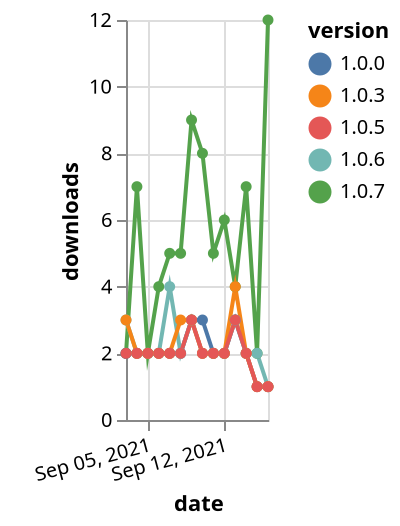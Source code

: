 {"$schema": "https://vega.github.io/schema/vega-lite/v5.json", "description": "A simple bar chart with embedded data.", "data": {"values": [{"date": "2021-09-03", "total": 3253, "delta": 2, "version": "1.0.7"}, {"date": "2021-09-04", "total": 3260, "delta": 7, "version": "1.0.7"}, {"date": "2021-09-05", "total": 3262, "delta": 2, "version": "1.0.7"}, {"date": "2021-09-06", "total": 3266, "delta": 4, "version": "1.0.7"}, {"date": "2021-09-07", "total": 3271, "delta": 5, "version": "1.0.7"}, {"date": "2021-09-08", "total": 3276, "delta": 5, "version": "1.0.7"}, {"date": "2021-09-09", "total": 3285, "delta": 9, "version": "1.0.7"}, {"date": "2021-09-10", "total": 3293, "delta": 8, "version": "1.0.7"}, {"date": "2021-09-11", "total": 3298, "delta": 5, "version": "1.0.7"}, {"date": "2021-09-12", "total": 3304, "delta": 6, "version": "1.0.7"}, {"date": "2021-09-13", "total": 3308, "delta": 4, "version": "1.0.7"}, {"date": "2021-09-14", "total": 3315, "delta": 7, "version": "1.0.7"}, {"date": "2021-09-15", "total": 3317, "delta": 2, "version": "1.0.7"}, {"date": "2021-09-16", "total": 3329, "delta": 12, "version": "1.0.7"}, {"date": "2021-09-03", "total": 2519, "delta": 2, "version": "1.0.0"}, {"date": "2021-09-04", "total": 2521, "delta": 2, "version": "1.0.0"}, {"date": "2021-09-05", "total": 2523, "delta": 2, "version": "1.0.0"}, {"date": "2021-09-06", "total": 2525, "delta": 2, "version": "1.0.0"}, {"date": "2021-09-07", "total": 2527, "delta": 2, "version": "1.0.0"}, {"date": "2021-09-08", "total": 2529, "delta": 2, "version": "1.0.0"}, {"date": "2021-09-09", "total": 2532, "delta": 3, "version": "1.0.0"}, {"date": "2021-09-10", "total": 2535, "delta": 3, "version": "1.0.0"}, {"date": "2021-09-11", "total": 2537, "delta": 2, "version": "1.0.0"}, {"date": "2021-09-12", "total": 2539, "delta": 2, "version": "1.0.0"}, {"date": "2021-09-13", "total": 2542, "delta": 3, "version": "1.0.0"}, {"date": "2021-09-14", "total": 2544, "delta": 2, "version": "1.0.0"}, {"date": "2021-09-15", "total": 2545, "delta": 1, "version": "1.0.0"}, {"date": "2021-09-16", "total": 2546, "delta": 1, "version": "1.0.0"}, {"date": "2021-09-03", "total": 4947, "delta": 3, "version": "1.0.6"}, {"date": "2021-09-04", "total": 4949, "delta": 2, "version": "1.0.6"}, {"date": "2021-09-05", "total": 4951, "delta": 2, "version": "1.0.6"}, {"date": "2021-09-06", "total": 4953, "delta": 2, "version": "1.0.6"}, {"date": "2021-09-07", "total": 4957, "delta": 4, "version": "1.0.6"}, {"date": "2021-09-08", "total": 4959, "delta": 2, "version": "1.0.6"}, {"date": "2021-09-09", "total": 4962, "delta": 3, "version": "1.0.6"}, {"date": "2021-09-10", "total": 4964, "delta": 2, "version": "1.0.6"}, {"date": "2021-09-11", "total": 4966, "delta": 2, "version": "1.0.6"}, {"date": "2021-09-12", "total": 4968, "delta": 2, "version": "1.0.6"}, {"date": "2021-09-13", "total": 4971, "delta": 3, "version": "1.0.6"}, {"date": "2021-09-14", "total": 4973, "delta": 2, "version": "1.0.6"}, {"date": "2021-09-15", "total": 4975, "delta": 2, "version": "1.0.6"}, {"date": "2021-09-16", "total": 4976, "delta": 1, "version": "1.0.6"}, {"date": "2021-09-03", "total": 3572, "delta": 3, "version": "1.0.3"}, {"date": "2021-09-04", "total": 3574, "delta": 2, "version": "1.0.3"}, {"date": "2021-09-05", "total": 3576, "delta": 2, "version": "1.0.3"}, {"date": "2021-09-06", "total": 3578, "delta": 2, "version": "1.0.3"}, {"date": "2021-09-07", "total": 3580, "delta": 2, "version": "1.0.3"}, {"date": "2021-09-08", "total": 3583, "delta": 3, "version": "1.0.3"}, {"date": "2021-09-09", "total": 3586, "delta": 3, "version": "1.0.3"}, {"date": "2021-09-10", "total": 3588, "delta": 2, "version": "1.0.3"}, {"date": "2021-09-11", "total": 3590, "delta": 2, "version": "1.0.3"}, {"date": "2021-09-12", "total": 3592, "delta": 2, "version": "1.0.3"}, {"date": "2021-09-13", "total": 3596, "delta": 4, "version": "1.0.3"}, {"date": "2021-09-14", "total": 3598, "delta": 2, "version": "1.0.3"}, {"date": "2021-09-15", "total": 3599, "delta": 1, "version": "1.0.3"}, {"date": "2021-09-16", "total": 3600, "delta": 1, "version": "1.0.3"}, {"date": "2021-09-03", "total": 2918, "delta": 2, "version": "1.0.5"}, {"date": "2021-09-04", "total": 2920, "delta": 2, "version": "1.0.5"}, {"date": "2021-09-05", "total": 2922, "delta": 2, "version": "1.0.5"}, {"date": "2021-09-06", "total": 2924, "delta": 2, "version": "1.0.5"}, {"date": "2021-09-07", "total": 2926, "delta": 2, "version": "1.0.5"}, {"date": "2021-09-08", "total": 2928, "delta": 2, "version": "1.0.5"}, {"date": "2021-09-09", "total": 2931, "delta": 3, "version": "1.0.5"}, {"date": "2021-09-10", "total": 2933, "delta": 2, "version": "1.0.5"}, {"date": "2021-09-11", "total": 2935, "delta": 2, "version": "1.0.5"}, {"date": "2021-09-12", "total": 2937, "delta": 2, "version": "1.0.5"}, {"date": "2021-09-13", "total": 2940, "delta": 3, "version": "1.0.5"}, {"date": "2021-09-14", "total": 2942, "delta": 2, "version": "1.0.5"}, {"date": "2021-09-15", "total": 2943, "delta": 1, "version": "1.0.5"}, {"date": "2021-09-16", "total": 2944, "delta": 1, "version": "1.0.5"}]}, "width": "container", "mark": {"type": "line", "point": {"filled": true}}, "encoding": {"x": {"field": "date", "type": "temporal", "timeUnit": "yearmonthdate", "title": "date", "axis": {"labelAngle": -15}}, "y": {"field": "delta", "type": "quantitative", "title": "downloads"}, "color": {"field": "version", "type": "nominal"}, "tooltip": {"field": "delta"}}}
